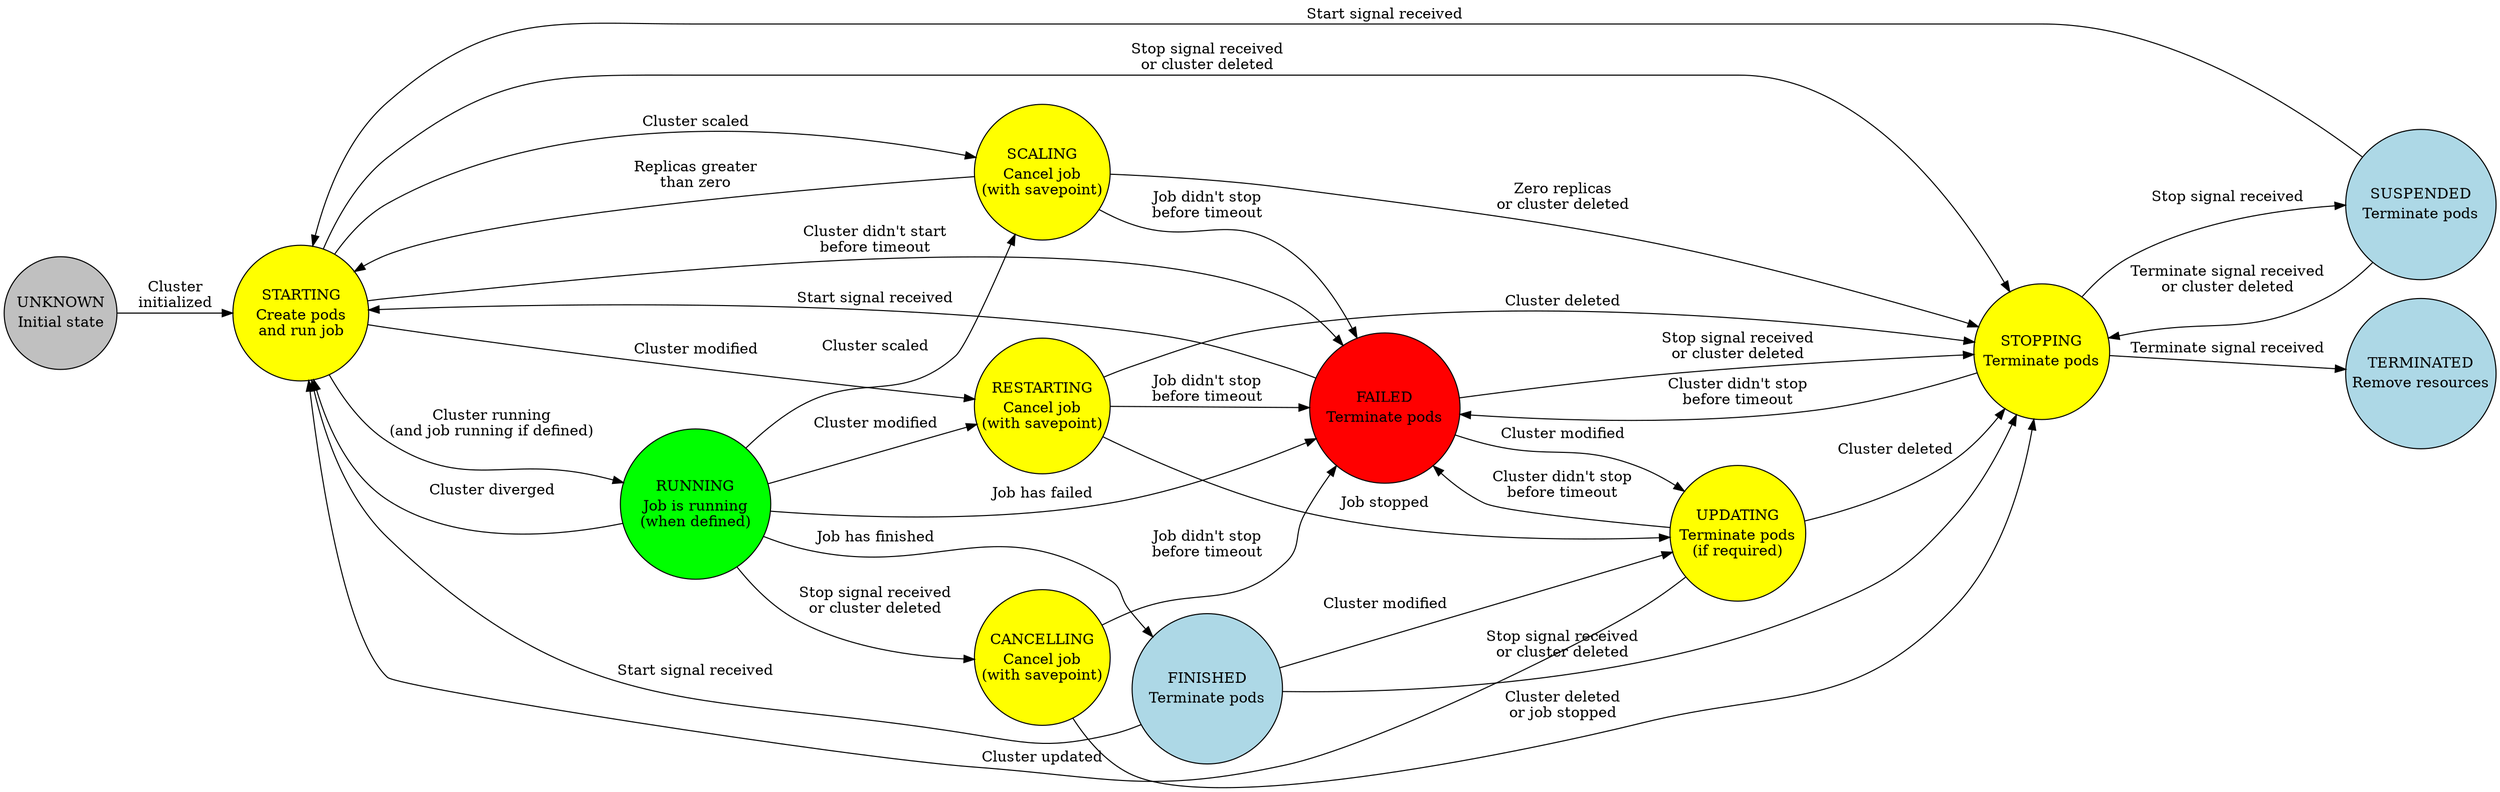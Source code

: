 digraph state_machine {
  graph [autosize=false, resolution=100];
  center=true;
  margin=0;
  rankdir=LR;
  node [shape=circle style=filled fillcolor=skyblue width=1.8 heigth=1.8 fixedsize=true];
  UNKNOWN -> STARTING [ label = <
      <TABLE ALIGN="LEFT" BORDER="0" CELLBORDER="0" CELLSPACING="0">
          <TR>
              <TD>Cluster<BR/>initialized</TD>
          </TR>
      </TABLE>
  > ];
  STARTING -> FAILED [ label = <
      <TABLE ALIGN="LEFT" BORDER="0" CELLBORDER="0" CELLSPACING="0">
          <TR>
              <TD>Cluster didn't start<BR/>before timeout</TD>
          </TR>
      </TABLE>
  > ];
  STARTING -> STOPPING [ label = <
      <TABLE ALIGN="LEFT" BORDER="0" CELLBORDER="0" CELLSPACING="0">
          <TR>
              <TD>Stop signal received<BR/>or cluster deleted</TD>
          </TR>
      </TABLE>
  > ];
  STARTING -> RESTARTING [ label = <
      <TABLE ALIGN="LEFT" BORDER="0" CELLBORDER="0" CELLSPACING="0">
          <TR>
              <TD>Cluster modified</TD>
          </TR>
      </TABLE>
  > ];
  STARTING -> SCALING [ label = <
      <TABLE ALIGN="LEFT" BORDER="0" CELLBORDER="0" CELLSPACING="0">
          <TR>
              <TD>Cluster scaled</TD>
          </TR>
      </TABLE>
  > ];
  STARTING -> RUNNING [ label = <
      <TABLE ALIGN="LEFT" BORDER="0" CELLBORDER="0" CELLSPACING="0">
          <TR>
              <TD>Cluster running<BR/>(and job running if defined)</TD>
          </TR>
      </TABLE>
  > ];
  RUNNING -> STARTING [ label = <
      <TABLE ALIGN="LEFT" BORDER="0" CELLBORDER="0" CELLSPACING="0">
          <TR>
              <TD>Cluster diverged</TD>
          </TR>
      </TABLE>
  > ];
  RUNNING -> RESTARTING [ label = <
      <TABLE ALIGN="LEFT" BORDER="0" CELLBORDER="0" CELLSPACING="0">
          <TR>
              <TD>Cluster modified</TD>
          </TR>
      </TABLE>
  > ];
  RUNNING -> SCALING [ label = <
      <TABLE ALIGN="LEFT" BORDER="0" CELLBORDER="0" CELLSPACING="0">
          <TR>
              <TD>Cluster scaled</TD>
          </TR>
      </TABLE>
  > ];
  RUNNING -> FAILED [ label = <
      <TABLE ALIGN="LEFT" BORDER="0" CELLBORDER="0" CELLSPACING="0">
          <TR>
              <TD>Job has failed</TD>
          </TR>
      </TABLE>
  > ];
  RUNNING -> FINISHED [ label = <
      <TABLE ALIGN="LEFT" BORDER="0" CELLBORDER="0" CELLSPACING="0">
          <TR>
              <TD>Job has finished</TD>
          </TR>
      </TABLE>
  > ];
  RUNNING -> CANCELLING [ label = <
      <TABLE ALIGN="LEFT" BORDER="0" CELLBORDER="0" CELLSPACING="0">
          <TR>
              <TD>Stop signal received<BR/>or cluster deleted</TD>
          </TR>
      </TABLE>
  > ];
  RESTARTING -> FAILED [ label = <
      <TABLE ALIGN="LEFT" BORDER="0" CELLBORDER="0" CELLSPACING="0">
          <TR>
              <TD>Job didn't stop<BR/>before timeout</TD>
          </TR>
      </TABLE>
  > ];
  RESTARTING -> STOPPING [ label = <
      <TABLE ALIGN="LEFT" BORDER="0" CELLBORDER="0" CELLSPACING="0">
          <TR>
              <TD>Cluster deleted</TD>
          </TR>
      </TABLE>
  > ];
  RESTARTING -> UPDATING [ label = <
      <TABLE ALIGN="LEFT" BORDER="0" CELLBORDER="0" CELLSPACING="0">
          <TR>
              <TD>Job stopped</TD>
          </TR>
      </TABLE>
  > ];
  UPDATING -> FAILED [ label = <
      <TABLE ALIGN="LEFT" BORDER="0" CELLBORDER="0" CELLSPACING="0">
          <TR>
              <TD>Cluster didn't stop<BR/>before timeout</TD>
          </TR>
      </TABLE>
  > ];
  UPDATING -> STOPPING [ label = <
      <TABLE ALIGN="LEFT" BORDER="0" CELLBORDER="0" CELLSPACING="0">
          <TR>
              <TD>Cluster deleted</TD>
          </TR>
      </TABLE>
  > ];
  UPDATING -> STARTING [ label = <
      <TABLE ALIGN="LEFT" BORDER="0" CELLBORDER="0" CELLSPACING="0">
          <TR>
              <TD>Cluster updated</TD>
          </TR>
      </TABLE>
  > ];
  SCALING -> FAILED [ label = <
      <TABLE ALIGN="LEFT" BORDER="0" CELLBORDER="0" CELLSPACING="0">
          <TR>
              <TD>Job didn't stop<BR/>before timeout</TD>
          </TR>
      </TABLE>
  > ];
  SCALING -> STARTING [ label = <
      <TABLE ALIGN="LEFT" BORDER="0" CELLBORDER="0" CELLSPACING="0">
          <TR>
              <TD>Replicas greater<BR/>than zero</TD>
          </TR>
      </TABLE>
  > ];
  SCALING -> STOPPING [ label = <
      <TABLE ALIGN="LEFT" BORDER="0" CELLBORDER="0" CELLSPACING="0">
          <TR>
              <TD>Zero replicas<BR/>or cluster deleted</TD>
          </TR>
      </TABLE>
  > ];
  STOPPING -> FAILED [ label = <
      <TABLE ALIGN="LEFT" BORDER="0" CELLBORDER="0" CELLSPACING="0">
          <TR>
              <TD>Cluster didn't stop<BR/>before timeout</TD>
          </TR>
      </TABLE>
  > ];
  STOPPING -> SUSPENDED [ label = <
      <TABLE ALIGN="LEFT" BORDER="0" CELLBORDER="0" CELLSPACING="0">
          <TR>
              <TD>Stop signal received</TD>
          </TR>
      </TABLE>
  > ];
  STOPPING -> TERMINATED [ label = <
      <TABLE ALIGN="LEFT" BORDER="0" CELLBORDER="0" CELLSPACING="0">
          <TR>
              <TD>Terminate signal received</TD>
          </TR>
      </TABLE>
  > ];
  CANCELLING -> FAILED [ label = <
      <TABLE ALIGN="LEFT" BORDER="0" CELLBORDER="0" CELLSPACING="0">
          <TR>
              <TD>Job didn't stop<BR/>before timeout</TD>
          </TR>
      </TABLE>
  > ];
  CANCELLING -> STOPPING [ label = <
      <TABLE ALIGN="LEFT" BORDER="0" CELLBORDER="0" CELLSPACING="0">
          <TR>
              <TD>Cluster deleted<BR/>or job stopped</TD>
          </TR>
      </TABLE>
  > ];
  SUSPENDED -> STARTING [ label = <
      <TABLE ALIGN="LEFT" BORDER="0" CELLBORDER="0" CELLSPACING="0">
          <TR>
              <TD>Start signal received</TD>
          </TR>
      </TABLE>
  > ];
  SUSPENDED -> STOPPING [ label = <
      <TABLE ALIGN="LEFT" BORDER="0" CELLBORDER="0" CELLSPACING="0">
          <TR>
              <TD>Terminate signal received<BR/>or cluster deleted</TD>
          </TR>
      </TABLE>
  > ];
  FAILED -> STOPPING [ label = <
      <TABLE ALIGN="LEFT" BORDER="0" CELLBORDER="0" CELLSPACING="0">
          <TR>
              <TD>Stop signal received<BR/>or cluster deleted</TD>
          </TR>
      </TABLE>
  > ];
  FAILED -> STARTING [ label = <
      <TABLE ALIGN="LEFT" BORDER="0" CELLBORDER="0" CELLSPACING="0">
          <TR>
              <TD>Start signal received</TD>
          </TR>
      </TABLE>
  > ];
  FAILED -> UPDATING [ label = <
      <TABLE ALIGN="LEFT" BORDER="0" CELLBORDER="0" CELLSPACING="0">
          <TR>
              <TD>Cluster modified</TD>
          </TR>
      </TABLE>
  > ];
  FINISHED -> STOPPING [ label = <
      <TABLE ALIGN="LEFT" BORDER="0" CELLBORDER="0" CELLSPACING="0">
          <TR>
              <TD>Stop signal received<BR/>or cluster deleted</TD>
          </TR>
      </TABLE>
  > ];
  FINISHED -> STARTING [ label = <
      <TABLE ALIGN="LEFT" BORDER="0" CELLBORDER="0" CELLSPACING="0">
          <TR>
              <TD>Start signal received</TD>
          </TR>
      </TABLE>
  > ];
  FINISHED -> UPDATING [ label = <
      <TABLE ALIGN="LEFT" BORDER="0" CELLBORDER="0" CELLSPACING="0">
          <TR>
              <TD>Cluster modified</TD>
          </TR>
      </TABLE>
  > ];
  UNKNOWN [ label = <
      <TABLE ALIGN="LEFT" BORDER="0" CELLBORDER="0" CELLSPACING="0">
          <TR>
              <TD>UNKNOWN</TD>
          </TR>
          <TR>
              <TD>Initial state</TD>
          </TR>
      </TABLE>
  > ];
  CANCELLING [ fillcolor=yellow ] [ label = <
    <TABLE ALIGN="LEFT" BORDER="0" CELLBORDER="0" CELLSPACING="0">
        <TR>
            <TD>CANCELLING</TD>
        </TR>
        <TR>
            <TD>Cancel job<BR/>(with savepoint)</TD>
        </TR>
    </TABLE>
  > ];
  RESTARTING [ fillcolor=yellow ] [ label = <
     <TABLE ALIGN="LEFT" BORDER="0" CELLBORDER="0" CELLSPACING="0">
         <TR>
             <TD>RESTARTING</TD>
         </TR>
         <TR>
             <TD>Cancel job<BR/>(with savepoint)</TD>
         </TR>
     </TABLE>
    > ];
  STOPPING [ fillcolor=yellow ] [ label = <
       <TABLE ALIGN="LEFT" BORDER="0" CELLBORDER="0" CELLSPACING="0">
           <TR>
               <TD>STOPPING</TD>
           </TR>
           <TR>
               <TD>Terminate pods</TD>
           </TR>
       </TABLE>
     > ];
  STARTING [ fillcolor=yellow ] [ label = <
      <TABLE ALIGN="LEFT" BORDER="0" CELLBORDER="0" CELLSPACING="0">
          <TR>
              <TD>STARTING</TD>
          </TR>
          <TR>
              <TD>Create pods<BR/>and run job</TD>
          </TR>
      </TABLE>
    > ];
  UPDATING [ fillcolor=yellow ] [ label = <
     <TABLE ALIGN="LEFT" BORDER="0" CELLBORDER="0" CELLSPACING="0">
         <TR>
             <TD>UPDATING</TD>
         </TR>
         <TR>
             <TD>Terminate pods<BR/>(if required)</TD>
         </TR>
     </TABLE>
   > ];
  SCALING [ fillcolor=yellow ] [ label = <
       <TABLE ALIGN="LEFT" BORDER="0" CELLBORDER="0" CELLSPACING="0">
           <TR>
               <TD>SCALING</TD>
           </TR>
           <TR>
             <TD>Cancel job<BR/>(with savepoint)</TD>
           </TR>
       </TABLE>
     > ];
  RUNNING [ fillcolor=green width=2.0 ] [ label = <
       <TABLE ALIGN="LEFT" BORDER="0" CELLBORDER="0" CELLSPACING="0">
           <TR>
               <TD>RUNNING</TD>
           </TR>
           <TR>
               <TD>Job is running<BR/>(when defined)</TD>
           </TR>
       </TABLE>
     > ];
  FINISHED [ fillcolor=lightblue width=2.0 ] [ label = <
    <TABLE ALIGN="LEFT" BORDER="0" CELLBORDER="0" CELLSPACING="0">
        <TR>
            <TD>FINISHED</TD>
        </TR>
        <TR>
            <TD>Terminate pods</TD>
        </TR>
    </TABLE>
  > ];
  FAILED [ fillcolor=red width=2.0 ] [ label = <
    <TABLE ALIGN="LEFT" BORDER="0" CELLBORDER="0" CELLSPACING="0">
        <TR>
            <TD>FAILED</TD>
        </TR>
        <TR>
            <TD>Terminate pods</TD>
        </TR>
    </TABLE>
  > ];
  SUSPENDED [ fillcolor=lightblue width=2.0 ] [ label = <
     <TABLE ALIGN="LEFT" BORDER="0" CELLBORDER="0" CELLSPACING="0">
         <TR>
             <TD>SUSPENDED</TD>
         </TR>
         <TR>
             <TD>Terminate pods</TD>
         </TR>
     </TABLE>
    > ];
  TERMINATED [ fillcolor=lightblue width=2.0 ] [ label = <
       <TABLE ALIGN="LEFT" BORDER="0" CELLBORDER="0" CELLSPACING="0">
           <TR>
               <TD>TERMINATED</TD>
           </TR>
           <TR>
               <TD>Remove resources</TD>
           </TR>
       </TABLE>
      > ];
  UNKNOWN [ fillcolor=grey width=1.5 ];
}
